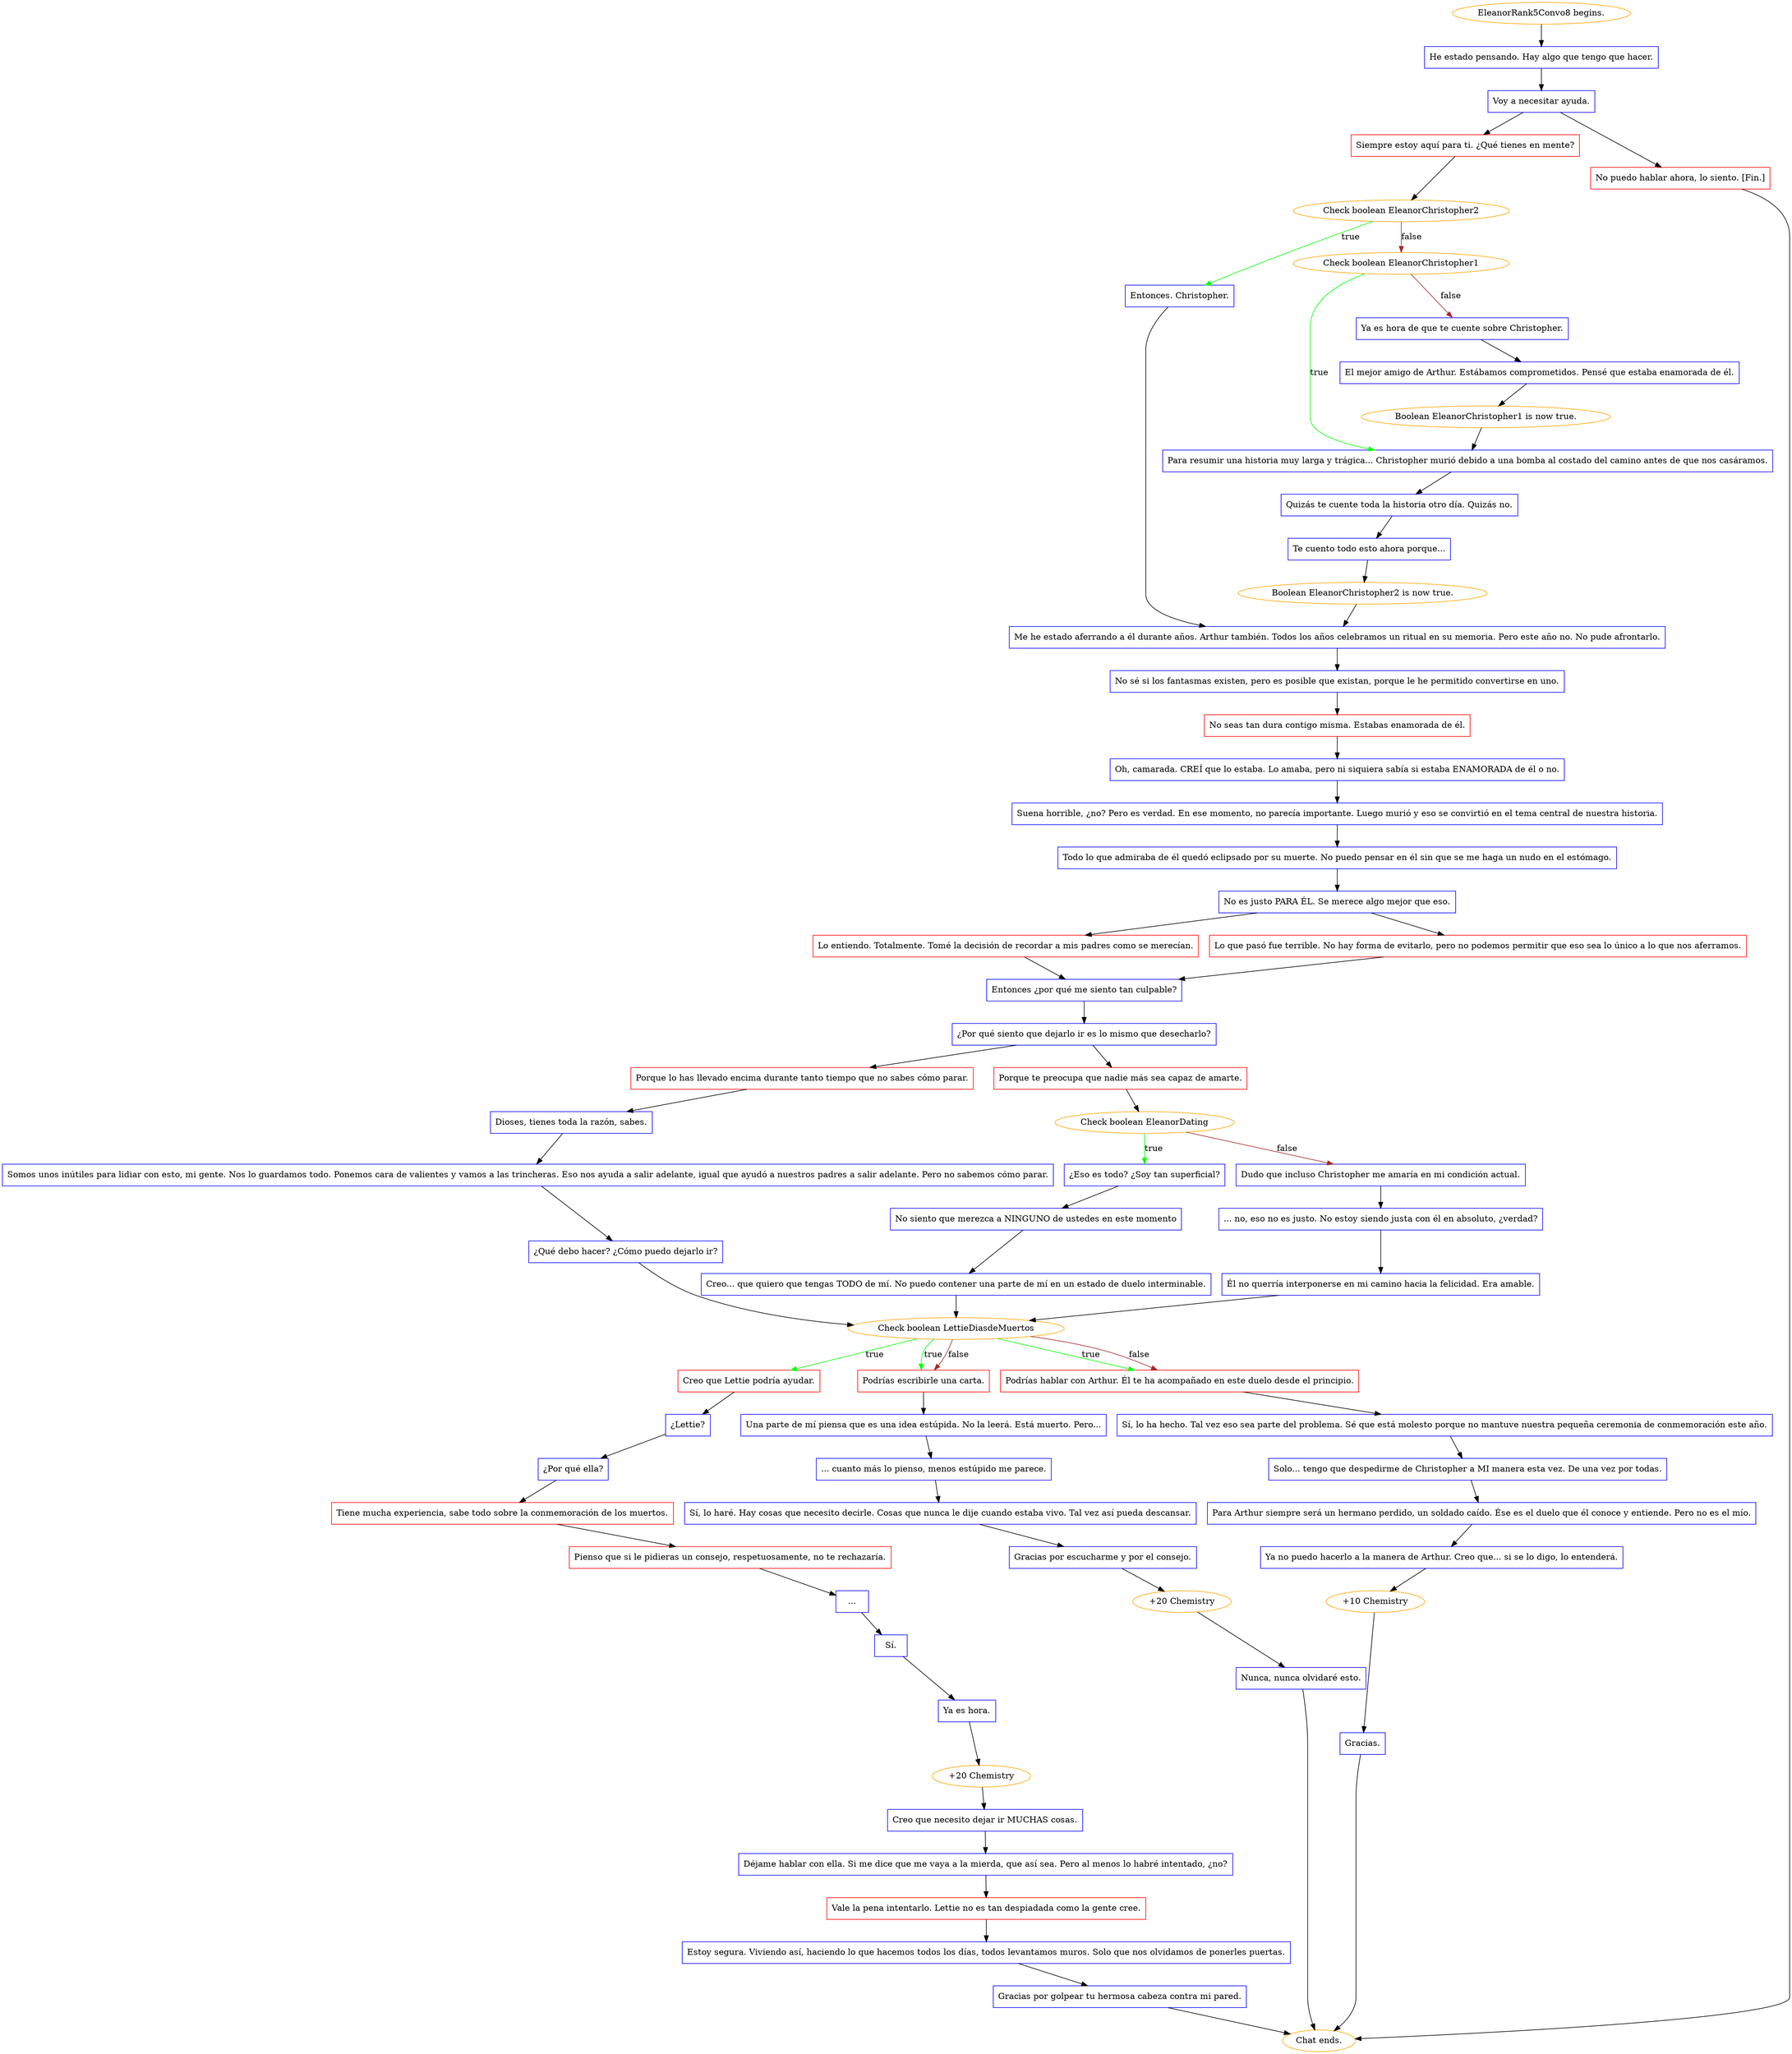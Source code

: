 digraph {
	"EleanorRank5Convo8 begins." [color=orange];
		"EleanorRank5Convo8 begins." -> j1923445753;
	j1923445753 [label="He estado pensando. Hay algo que tengo que hacer.",shape=box,color=blue];
		j1923445753 -> j114297778;
	j114297778 [label="Voy a necesitar ayuda.",shape=box,color=blue];
		j114297778 -> j3669822105;
		j114297778 -> j610053105;
	j3669822105 [label="Siempre estoy aquí para ti. ¿Qué tienes en mente?",shape=box,color=red];
		j3669822105 -> j2445443260;
	j610053105 [label="No puedo hablar ahora, lo siento. [Fin.]",shape=box,color=red];
		j610053105 -> "Chat ends.";
	j2445443260 [label="Check boolean EleanorChristopher2",color=orange];
		j2445443260 -> j3106887104 [label=true,color=green];
		j2445443260 -> j167143005 [label=false,color=brown];
	"Chat ends." [color=orange];
	j3106887104 [label="Entonces. Christopher.",shape=box,color=blue];
		j3106887104 -> j4125281919;
	j167143005 [label="Check boolean EleanorChristopher1",color=orange];
		j167143005 -> j1235017842 [label=true,color=green];
		j167143005 -> j3376542153 [label=false,color=brown];
	j4125281919 [label="Me he estado aferrando a él durante años. Arthur también. Todos los años celebramos un ritual en su memoria. Pero este año no. No pude afrontarlo.",shape=box,color=blue];
		j4125281919 -> j1990012221;
	j1235017842 [label="Para resumir una historia muy larga y trágica... Christopher murió debido a una bomba al costado del camino antes de que nos casáramos.",shape=box,color=blue];
		j1235017842 -> j3132082471;
	j3376542153 [label="Ya es hora de que te cuente sobre Christopher.",shape=box,color=blue];
		j3376542153 -> j908789355;
	j1990012221 [label="No sé si los fantasmas existen, pero es posible que existan, porque le he permitido convertirse en uno.",shape=box,color=blue];
		j1990012221 -> j3600626340;
	j3132082471 [label="Quizás te cuente toda la historia otro día. Quizás no.",shape=box,color=blue];
		j3132082471 -> j1533055202;
	j908789355 [label="El mejor amigo de Arthur. Estábamos comprometidos. Pensé que estaba enamorada de él.",shape=box,color=blue];
		j908789355 -> j3007218789;
	j3600626340 [label="No seas tan dura contigo misma. Estabas enamorada de él.",shape=box,color=red];
		j3600626340 -> j2317165108;
	j1533055202 [label="Te cuento todo esto ahora porque...",shape=box,color=blue];
		j1533055202 -> j1262181242;
	j3007218789 [label="Boolean EleanorChristopher1 is now true.",color=orange];
		j3007218789 -> j1235017842;
	j2317165108 [label="Oh, camarada. CREÍ que lo estaba. Lo amaba, pero ni siquiera sabía si estaba ENAMORADA de él o no.",shape=box,color=blue];
		j2317165108 -> j1105850730;
	j1262181242 [label="Boolean EleanorChristopher2 is now true.",color=orange];
		j1262181242 -> j4125281919;
	j1105850730 [label="Suena horrible, ¿no? Pero es verdad. En ese momento, no parecía importante. Luego murió y eso se convirtió en el tema central de nuestra historia.",shape=box,color=blue];
		j1105850730 -> j2346894871;
	j2346894871 [label="Todo lo que admiraba de él quedó eclipsado por su muerte. No puedo pensar en él sin que se me haga un nudo en el estómago.",shape=box,color=blue];
		j2346894871 -> j1872931939;
	j1872931939 [label="No es justo PARA ÉL. Se merece algo mejor que eso.",shape=box,color=blue];
		j1872931939 -> j3845326569;
		j1872931939 -> j583628118;
	j3845326569 [label="Lo entiendo. Totalmente. Tomé la decisión de recordar a mis padres como se merecían.",shape=box,color=red];
		j3845326569 -> j4140916805;
	j583628118 [label="Lo que pasó fue terrible. No hay forma de evitarlo, pero no podemos permitir que eso sea lo único a lo que nos aferramos.",shape=box,color=red];
		j583628118 -> j4140916805;
	j4140916805 [label="Entonces ¿por qué me siento tan culpable?",shape=box,color=blue];
		j4140916805 -> j1814437973;
	j1814437973 [label="¿Por qué siento que dejarlo ir es lo mismo que desecharlo?",shape=box,color=blue];
		j1814437973 -> j277453878;
		j1814437973 -> j2209127716;
	j277453878 [label="Porque lo has llevado encima durante tanto tiempo que no sabes cómo parar.",shape=box,color=red];
		j277453878 -> j1953034790;
	j2209127716 [label="Porque te preocupa que nadie más sea capaz de amarte.",shape=box,color=red];
		j2209127716 -> j2999255483;
	j1953034790 [label="Dioses, tienes toda la razón, sabes.",shape=box,color=blue];
		j1953034790 -> j1326945797;
	j2999255483 [label="Check boolean EleanorDating",color=orange];
		j2999255483 -> j70405048 [label=true,color=green];
		j2999255483 -> j3376758109 [label=false,color=brown];
	j1326945797 [label="Somos unos inútiles para lidiar con esto, mi gente. Nos lo guardamos todo. Ponemos cara de valientes y vamos a las trincheras. Eso nos ayuda a salir adelante, igual que ayudó a nuestros padres a salir adelante. Pero no sabemos cómo parar.",shape=box,color=blue];
		j1326945797 -> j3775712835;
	j70405048 [label="¿Eso es todo? ¿Soy tan superficial?",shape=box,color=blue];
		j70405048 -> j26709266;
	j3376758109 [label="Dudo que incluso Christopher me amaría en mi condición actual.",shape=box,color=blue];
		j3376758109 -> j3216389300;
	j3775712835 [label="¿Qué debo hacer? ¿Cómo puedo dejarlo ir?",shape=box,color=blue];
		j3775712835 -> j3258575278;
	j26709266 [label="No siento que merezca a NINGUNO de ustedes en este momento",shape=box,color=blue];
		j26709266 -> j3494857704;
	j3216389300 [label="... no, eso no es justo. No estoy siendo justa con él en absoluto, ¿verdad?",shape=box,color=blue];
		j3216389300 -> j1001724510;
	j3258575278 [label="Check boolean LettieDiasdeMuertos",color=orange];
		j3258575278 -> j2510244967 [label=true,color=green];
		j3258575278 -> j3081040694 [label=true,color=green];
		j3258575278 -> j2926401640 [label=true,color=green];
		j3258575278 -> j3081040694 [label=false,color=brown];
		j3258575278 -> j2926401640 [label=false,color=brown];
	j3494857704 [label="Creo... que quiero que tengas TODO de mí. No puedo contener una parte de mí en un estado de duelo interminable.",shape=box,color=blue];
		j3494857704 -> j3258575278;
	j1001724510 [label="Él no querría interponerse en mi camino hacia la felicidad. Era amable.",shape=box,color=blue];
		j1001724510 -> j3258575278;
	j2510244967 [label="Creo que Lettie podría ayudar.",shape=box,color=red];
		j2510244967 -> j2259896080;
	j3081040694 [label="Podrías escribirle una carta.",shape=box,color=red];
		j3081040694 -> j661241647;
	j2926401640 [label="Podrías hablar con Arthur. Él te ha acompañado en este duelo desde el principio.",shape=box,color=red];
		j2926401640 -> j587371853;
	j2259896080 [label="¿Lettie?",shape=box,color=blue];
		j2259896080 -> j1107003645;
	j661241647 [label="Una parte de mí piensa que es una idea estúpida. No la leerá. Está muerto. Pero...",shape=box,color=blue];
		j661241647 -> j2406548074;
	j587371853 [label="Sí, lo ha hecho. Tal vez eso sea parte del problema. Sé que está molesto porque no mantuve nuestra pequeña ceremonia de conmemoración este año.",shape=box,color=blue];
		j587371853 -> j534220705;
	j1107003645 [label="¿Por qué ella?",shape=box,color=blue];
		j1107003645 -> j927637841;
	j2406548074 [label="... cuanto más lo pienso, menos estúpido me parece.",shape=box,color=blue];
		j2406548074 -> j697512129;
	j534220705 [label="Solo... tengo que despedirme de Christopher a MI manera esta vez. De una vez por todas.",shape=box,color=blue];
		j534220705 -> j257151067;
	j927637841 [label="Tiene mucha experiencia, sabe todo sobre la conmemoración de los muertos.",shape=box,color=red];
		j927637841 -> j1570044054;
	j697512129 [label="Sí, lo haré. Hay cosas que necesito decirle. Cosas que nunca le dije cuando estaba vivo. Tal vez así pueda descansar.",shape=box,color=blue];
		j697512129 -> j2692594255;
	j257151067 [label="Para Arthur siempre será un hermano perdido, un soldado caído. Ése es el duelo que él conoce y entiende. Pero no es el mío.",shape=box,color=blue];
		j257151067 -> j1858870908;
	j1570044054 [label="Pienso que si le pidieras un consejo, respetuosamente, no te rechazaría.",shape=box,color=red];
		j1570044054 -> j2631778348;
	j2692594255 [label="Gracias por escucharme y por el consejo.",shape=box,color=blue];
		j2692594255 -> j857153137;
	j1858870908 [label="Ya no puedo hacerlo a la manera de Arthur. Creo que... si se lo digo, lo entenderá.",shape=box,color=blue];
		j1858870908 -> j514962307;
	j2631778348 [label="…",shape=box,color=blue];
		j2631778348 -> j1993321599;
	j857153137 [label="+20 Chemistry",color=orange];
		j857153137 -> j1330352828;
	j514962307 [label="+10 Chemistry",color=orange];
		j514962307 -> j2099975610;
	j1993321599 [label="Sí.",shape=box,color=blue];
		j1993321599 -> j4199962481;
	j1330352828 [label="Nunca, nunca olvidaré esto.",shape=box,color=blue];
		j1330352828 -> "Chat ends.";
	j2099975610 [label="Gracias.",shape=box,color=blue];
		j2099975610 -> "Chat ends.";
	j4199962481 [label="Ya es hora.",shape=box,color=blue];
		j4199962481 -> j3737239231;
	j3737239231 [label="+20 Chemistry",color=orange];
		j3737239231 -> j1296251879;
	j1296251879 [label="Creo que necesito dejar ir MUCHAS cosas.",shape=box,color=blue];
		j1296251879 -> j4010247760;
	j4010247760 [label="Déjame hablar con ella. Si me dice que me vaya a la mierda, que así sea. Pero al menos lo habré intentado, ¿no?",shape=box,color=blue];
		j4010247760 -> j2174183641;
	j2174183641 [label="Vale la pena intentarlo. Lettie no es tan despiadada como la gente cree.",shape=box,color=red];
		j2174183641 -> j3377134254;
	j3377134254 [label="Estoy segura. Viviendo así, haciendo lo que hacemos todos los días, todos levantamos muros. Solo que nos olvidamos de ponerles puertas.",shape=box,color=blue];
		j3377134254 -> j1044531048;
	j1044531048 [label="Gracias por golpear tu hermosa cabeza contra mi pared.",shape=box,color=blue];
		j1044531048 -> "Chat ends.";
}